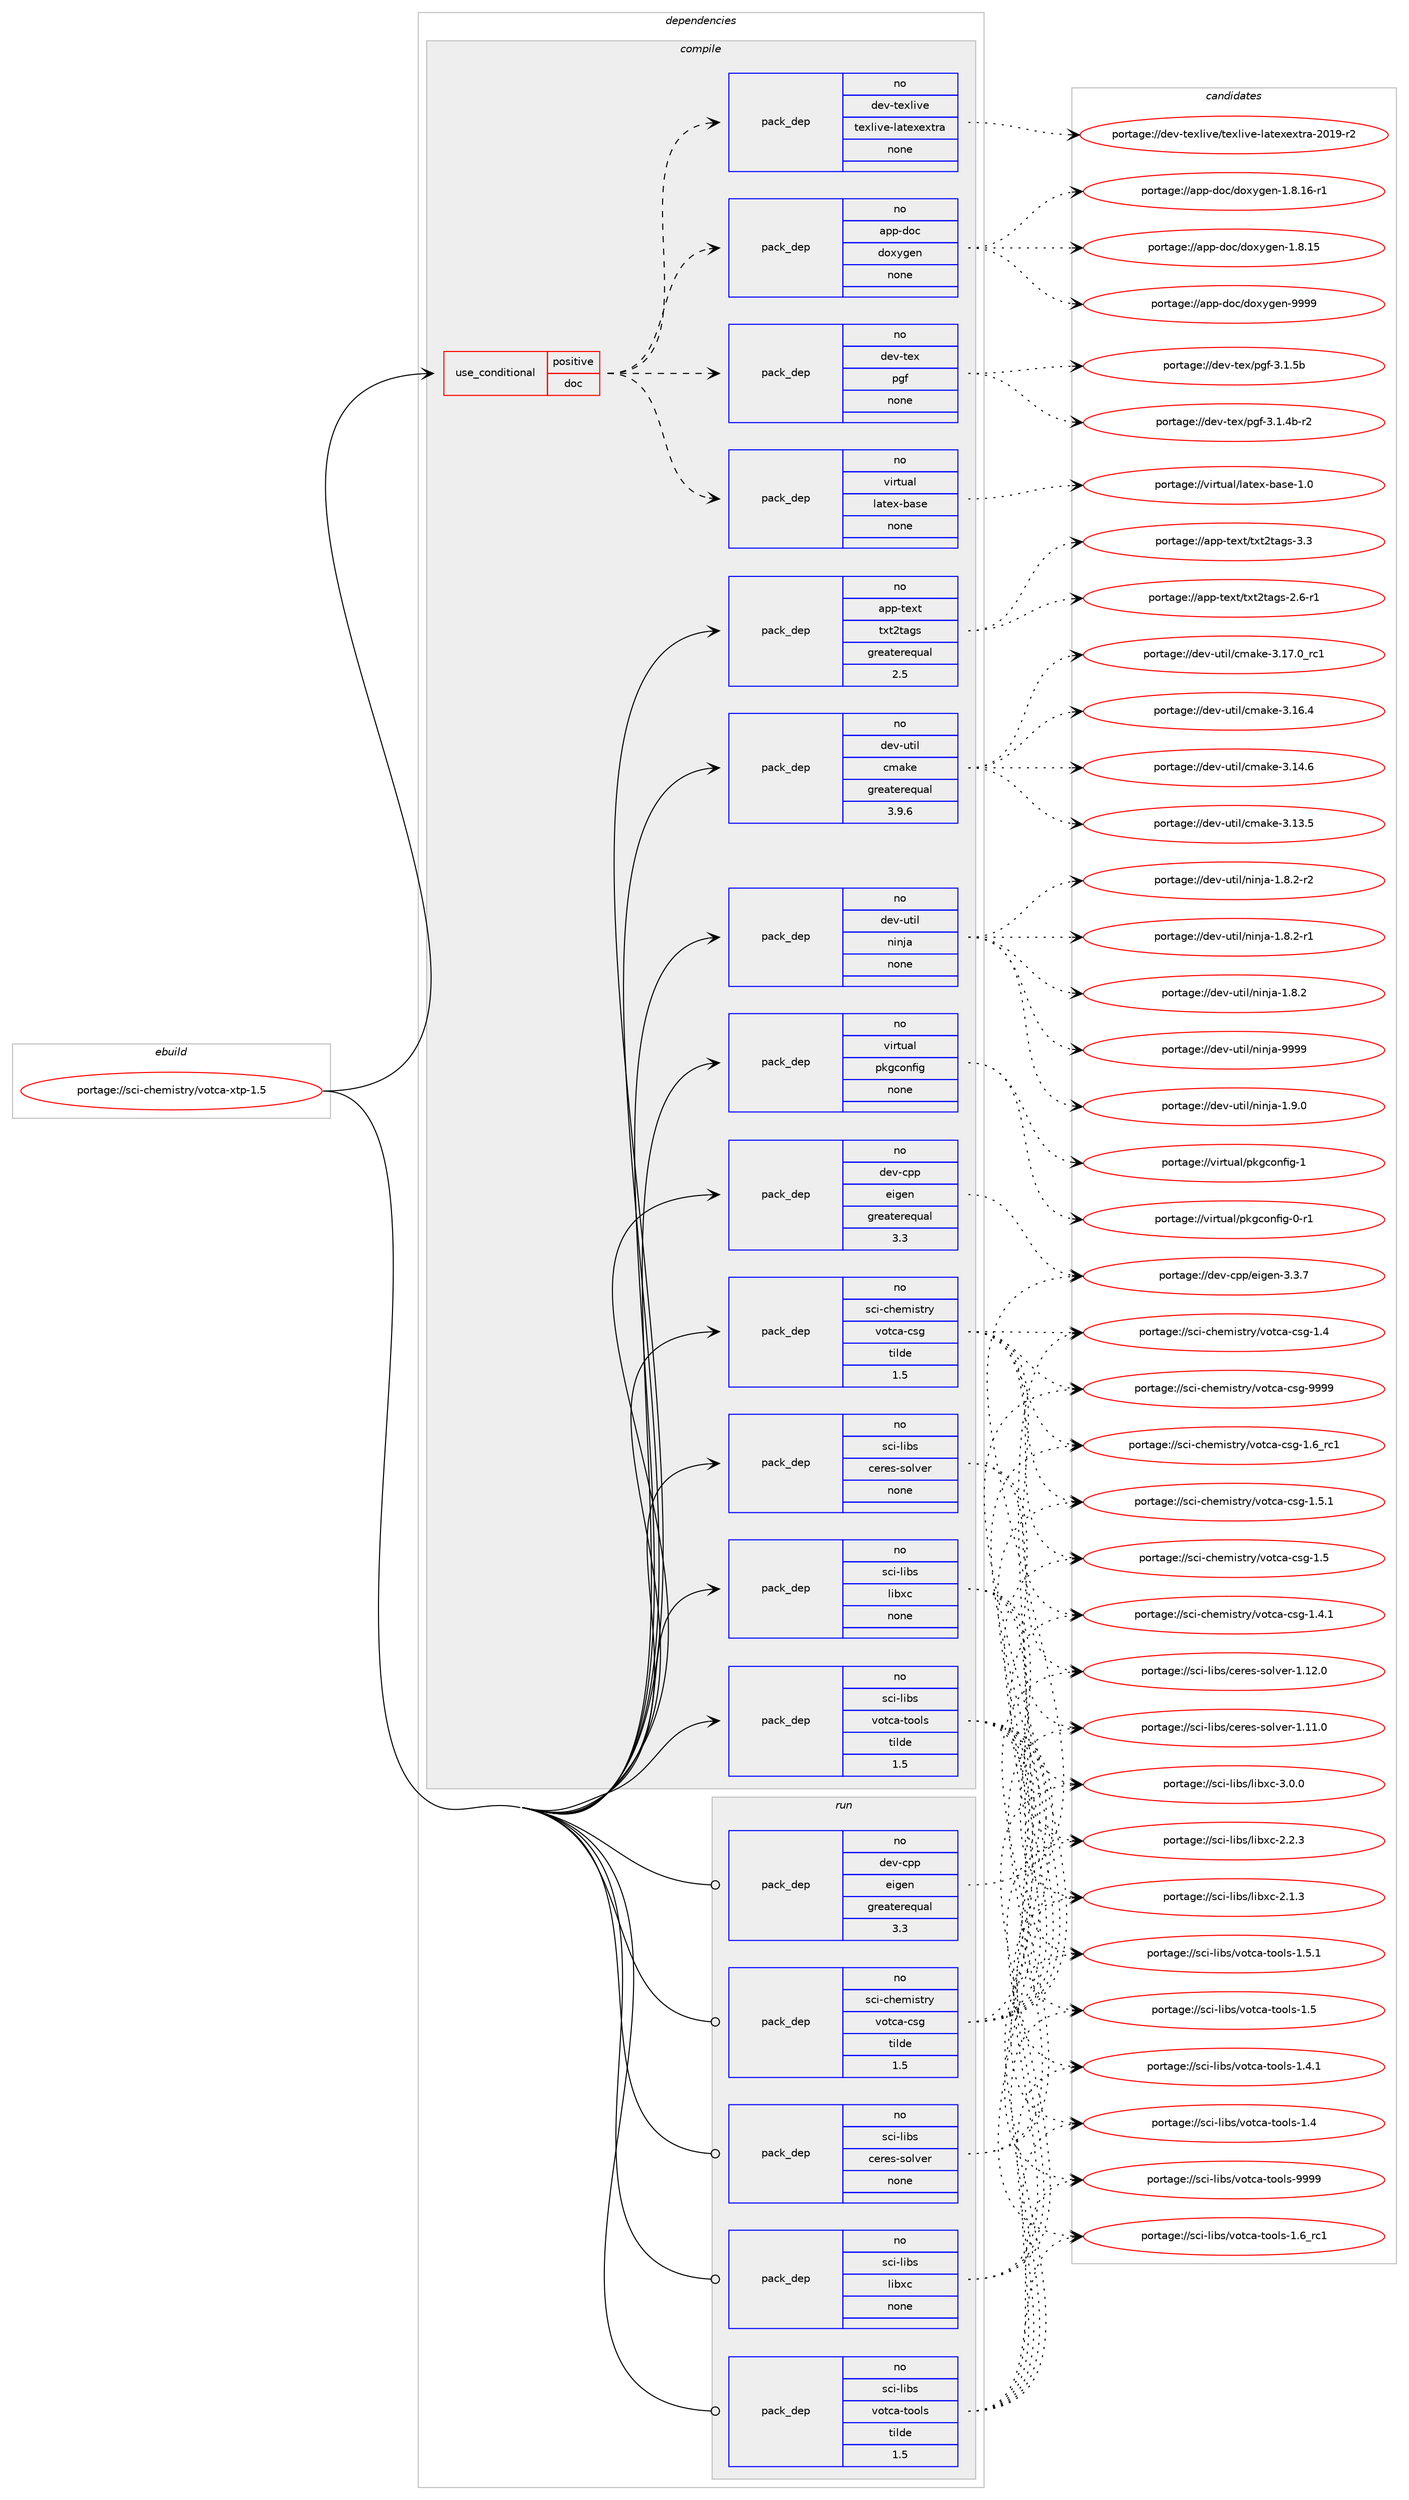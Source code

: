 digraph prolog {

# *************
# Graph options
# *************

newrank=true;
concentrate=true;
compound=true;
graph [rankdir=LR,fontname=Helvetica,fontsize=10,ranksep=1.5];#, ranksep=2.5, nodesep=0.2];
edge  [arrowhead=vee];
node  [fontname=Helvetica,fontsize=10];

# **********
# The ebuild
# **********

subgraph cluster_leftcol {
color=gray;
rank=same;
label=<<i>ebuild</i>>;
id [label="portage://sci-chemistry/votca-xtp-1.5", color=red, width=4, href="../sci-chemistry/votca-xtp-1.5.svg"];
}

# ****************
# The dependencies
# ****************

subgraph cluster_midcol {
color=gray;
label=<<i>dependencies</i>>;
subgraph cluster_compile {
fillcolor="#eeeeee";
style=filled;
label=<<i>compile</i>>;
subgraph cond17416 {
dependency87821 [label=<<TABLE BORDER="0" CELLBORDER="1" CELLSPACING="0" CELLPADDING="4"><TR><TD ROWSPAN="3" CELLPADDING="10">use_conditional</TD></TR><TR><TD>positive</TD></TR><TR><TD>doc</TD></TR></TABLE>>, shape=none, color=red];
subgraph pack68842 {
dependency87822 [label=<<TABLE BORDER="0" CELLBORDER="1" CELLSPACING="0" CELLPADDING="4" WIDTH="220"><TR><TD ROWSPAN="6" CELLPADDING="30">pack_dep</TD></TR><TR><TD WIDTH="110">no</TD></TR><TR><TD>app-doc</TD></TR><TR><TD>doxygen</TD></TR><TR><TD>none</TD></TR><TR><TD></TD></TR></TABLE>>, shape=none, color=blue];
}
dependency87821:e -> dependency87822:w [weight=20,style="dashed",arrowhead="vee"];
subgraph pack68843 {
dependency87823 [label=<<TABLE BORDER="0" CELLBORDER="1" CELLSPACING="0" CELLPADDING="4" WIDTH="220"><TR><TD ROWSPAN="6" CELLPADDING="30">pack_dep</TD></TR><TR><TD WIDTH="110">no</TD></TR><TR><TD>dev-texlive</TD></TR><TR><TD>texlive-latexextra</TD></TR><TR><TD>none</TD></TR><TR><TD></TD></TR></TABLE>>, shape=none, color=blue];
}
dependency87821:e -> dependency87823:w [weight=20,style="dashed",arrowhead="vee"];
subgraph pack68844 {
dependency87824 [label=<<TABLE BORDER="0" CELLBORDER="1" CELLSPACING="0" CELLPADDING="4" WIDTH="220"><TR><TD ROWSPAN="6" CELLPADDING="30">pack_dep</TD></TR><TR><TD WIDTH="110">no</TD></TR><TR><TD>virtual</TD></TR><TR><TD>latex-base</TD></TR><TR><TD>none</TD></TR><TR><TD></TD></TR></TABLE>>, shape=none, color=blue];
}
dependency87821:e -> dependency87824:w [weight=20,style="dashed",arrowhead="vee"];
subgraph pack68845 {
dependency87825 [label=<<TABLE BORDER="0" CELLBORDER="1" CELLSPACING="0" CELLPADDING="4" WIDTH="220"><TR><TD ROWSPAN="6" CELLPADDING="30">pack_dep</TD></TR><TR><TD WIDTH="110">no</TD></TR><TR><TD>dev-tex</TD></TR><TR><TD>pgf</TD></TR><TR><TD>none</TD></TR><TR><TD></TD></TR></TABLE>>, shape=none, color=blue];
}
dependency87821:e -> dependency87825:w [weight=20,style="dashed",arrowhead="vee"];
}
id:e -> dependency87821:w [weight=20,style="solid",arrowhead="vee"];
subgraph pack68846 {
dependency87826 [label=<<TABLE BORDER="0" CELLBORDER="1" CELLSPACING="0" CELLPADDING="4" WIDTH="220"><TR><TD ROWSPAN="6" CELLPADDING="30">pack_dep</TD></TR><TR><TD WIDTH="110">no</TD></TR><TR><TD>app-text</TD></TR><TR><TD>txt2tags</TD></TR><TR><TD>greaterequal</TD></TR><TR><TD>2.5</TD></TR></TABLE>>, shape=none, color=blue];
}
id:e -> dependency87826:w [weight=20,style="solid",arrowhead="vee"];
subgraph pack68847 {
dependency87827 [label=<<TABLE BORDER="0" CELLBORDER="1" CELLSPACING="0" CELLPADDING="4" WIDTH="220"><TR><TD ROWSPAN="6" CELLPADDING="30">pack_dep</TD></TR><TR><TD WIDTH="110">no</TD></TR><TR><TD>dev-cpp</TD></TR><TR><TD>eigen</TD></TR><TR><TD>greaterequal</TD></TR><TR><TD>3.3</TD></TR></TABLE>>, shape=none, color=blue];
}
id:e -> dependency87827:w [weight=20,style="solid",arrowhead="vee"];
subgraph pack68848 {
dependency87828 [label=<<TABLE BORDER="0" CELLBORDER="1" CELLSPACING="0" CELLPADDING="4" WIDTH="220"><TR><TD ROWSPAN="6" CELLPADDING="30">pack_dep</TD></TR><TR><TD WIDTH="110">no</TD></TR><TR><TD>dev-util</TD></TR><TR><TD>cmake</TD></TR><TR><TD>greaterequal</TD></TR><TR><TD>3.9.6</TD></TR></TABLE>>, shape=none, color=blue];
}
id:e -> dependency87828:w [weight=20,style="solid",arrowhead="vee"];
subgraph pack68849 {
dependency87829 [label=<<TABLE BORDER="0" CELLBORDER="1" CELLSPACING="0" CELLPADDING="4" WIDTH="220"><TR><TD ROWSPAN="6" CELLPADDING="30">pack_dep</TD></TR><TR><TD WIDTH="110">no</TD></TR><TR><TD>dev-util</TD></TR><TR><TD>ninja</TD></TR><TR><TD>none</TD></TR><TR><TD></TD></TR></TABLE>>, shape=none, color=blue];
}
id:e -> dependency87829:w [weight=20,style="solid",arrowhead="vee"];
subgraph pack68850 {
dependency87830 [label=<<TABLE BORDER="0" CELLBORDER="1" CELLSPACING="0" CELLPADDING="4" WIDTH="220"><TR><TD ROWSPAN="6" CELLPADDING="30">pack_dep</TD></TR><TR><TD WIDTH="110">no</TD></TR><TR><TD>sci-chemistry</TD></TR><TR><TD>votca-csg</TD></TR><TR><TD>tilde</TD></TR><TR><TD>1.5</TD></TR></TABLE>>, shape=none, color=blue];
}
id:e -> dependency87830:w [weight=20,style="solid",arrowhead="vee"];
subgraph pack68851 {
dependency87831 [label=<<TABLE BORDER="0" CELLBORDER="1" CELLSPACING="0" CELLPADDING="4" WIDTH="220"><TR><TD ROWSPAN="6" CELLPADDING="30">pack_dep</TD></TR><TR><TD WIDTH="110">no</TD></TR><TR><TD>sci-libs</TD></TR><TR><TD>ceres-solver</TD></TR><TR><TD>none</TD></TR><TR><TD></TD></TR></TABLE>>, shape=none, color=blue];
}
id:e -> dependency87831:w [weight=20,style="solid",arrowhead="vee"];
subgraph pack68852 {
dependency87832 [label=<<TABLE BORDER="0" CELLBORDER="1" CELLSPACING="0" CELLPADDING="4" WIDTH="220"><TR><TD ROWSPAN="6" CELLPADDING="30">pack_dep</TD></TR><TR><TD WIDTH="110">no</TD></TR><TR><TD>sci-libs</TD></TR><TR><TD>libxc</TD></TR><TR><TD>none</TD></TR><TR><TD></TD></TR></TABLE>>, shape=none, color=blue];
}
id:e -> dependency87832:w [weight=20,style="solid",arrowhead="vee"];
subgraph pack68853 {
dependency87833 [label=<<TABLE BORDER="0" CELLBORDER="1" CELLSPACING="0" CELLPADDING="4" WIDTH="220"><TR><TD ROWSPAN="6" CELLPADDING="30">pack_dep</TD></TR><TR><TD WIDTH="110">no</TD></TR><TR><TD>sci-libs</TD></TR><TR><TD>votca-tools</TD></TR><TR><TD>tilde</TD></TR><TR><TD>1.5</TD></TR></TABLE>>, shape=none, color=blue];
}
id:e -> dependency87833:w [weight=20,style="solid",arrowhead="vee"];
subgraph pack68854 {
dependency87834 [label=<<TABLE BORDER="0" CELLBORDER="1" CELLSPACING="0" CELLPADDING="4" WIDTH="220"><TR><TD ROWSPAN="6" CELLPADDING="30">pack_dep</TD></TR><TR><TD WIDTH="110">no</TD></TR><TR><TD>virtual</TD></TR><TR><TD>pkgconfig</TD></TR><TR><TD>none</TD></TR><TR><TD></TD></TR></TABLE>>, shape=none, color=blue];
}
id:e -> dependency87834:w [weight=20,style="solid",arrowhead="vee"];
}
subgraph cluster_compileandrun {
fillcolor="#eeeeee";
style=filled;
label=<<i>compile and run</i>>;
}
subgraph cluster_run {
fillcolor="#eeeeee";
style=filled;
label=<<i>run</i>>;
subgraph pack68855 {
dependency87835 [label=<<TABLE BORDER="0" CELLBORDER="1" CELLSPACING="0" CELLPADDING="4" WIDTH="220"><TR><TD ROWSPAN="6" CELLPADDING="30">pack_dep</TD></TR><TR><TD WIDTH="110">no</TD></TR><TR><TD>dev-cpp</TD></TR><TR><TD>eigen</TD></TR><TR><TD>greaterequal</TD></TR><TR><TD>3.3</TD></TR></TABLE>>, shape=none, color=blue];
}
id:e -> dependency87835:w [weight=20,style="solid",arrowhead="odot"];
subgraph pack68856 {
dependency87836 [label=<<TABLE BORDER="0" CELLBORDER="1" CELLSPACING="0" CELLPADDING="4" WIDTH="220"><TR><TD ROWSPAN="6" CELLPADDING="30">pack_dep</TD></TR><TR><TD WIDTH="110">no</TD></TR><TR><TD>sci-chemistry</TD></TR><TR><TD>votca-csg</TD></TR><TR><TD>tilde</TD></TR><TR><TD>1.5</TD></TR></TABLE>>, shape=none, color=blue];
}
id:e -> dependency87836:w [weight=20,style="solid",arrowhead="odot"];
subgraph pack68857 {
dependency87837 [label=<<TABLE BORDER="0" CELLBORDER="1" CELLSPACING="0" CELLPADDING="4" WIDTH="220"><TR><TD ROWSPAN="6" CELLPADDING="30">pack_dep</TD></TR><TR><TD WIDTH="110">no</TD></TR><TR><TD>sci-libs</TD></TR><TR><TD>ceres-solver</TD></TR><TR><TD>none</TD></TR><TR><TD></TD></TR></TABLE>>, shape=none, color=blue];
}
id:e -> dependency87837:w [weight=20,style="solid",arrowhead="odot"];
subgraph pack68858 {
dependency87838 [label=<<TABLE BORDER="0" CELLBORDER="1" CELLSPACING="0" CELLPADDING="4" WIDTH="220"><TR><TD ROWSPAN="6" CELLPADDING="30">pack_dep</TD></TR><TR><TD WIDTH="110">no</TD></TR><TR><TD>sci-libs</TD></TR><TR><TD>libxc</TD></TR><TR><TD>none</TD></TR><TR><TD></TD></TR></TABLE>>, shape=none, color=blue];
}
id:e -> dependency87838:w [weight=20,style="solid",arrowhead="odot"];
subgraph pack68859 {
dependency87839 [label=<<TABLE BORDER="0" CELLBORDER="1" CELLSPACING="0" CELLPADDING="4" WIDTH="220"><TR><TD ROWSPAN="6" CELLPADDING="30">pack_dep</TD></TR><TR><TD WIDTH="110">no</TD></TR><TR><TD>sci-libs</TD></TR><TR><TD>votca-tools</TD></TR><TR><TD>tilde</TD></TR><TR><TD>1.5</TD></TR></TABLE>>, shape=none, color=blue];
}
id:e -> dependency87839:w [weight=20,style="solid",arrowhead="odot"];
}
}

# **************
# The candidates
# **************

subgraph cluster_choices {
rank=same;
color=gray;
label=<<i>candidates</i>>;

subgraph choice68842 {
color=black;
nodesep=1;
choice971121124510011199471001111201211031011104557575757 [label="portage://app-doc/doxygen-9999", color=red, width=4,href="../app-doc/doxygen-9999.svg"];
choice97112112451001119947100111120121103101110454946564649544511449 [label="portage://app-doc/doxygen-1.8.16-r1", color=red, width=4,href="../app-doc/doxygen-1.8.16-r1.svg"];
choice9711211245100111994710011112012110310111045494656464953 [label="portage://app-doc/doxygen-1.8.15", color=red, width=4,href="../app-doc/doxygen-1.8.15.svg"];
dependency87822:e -> choice971121124510011199471001111201211031011104557575757:w [style=dotted,weight="100"];
dependency87822:e -> choice97112112451001119947100111120121103101110454946564649544511449:w [style=dotted,weight="100"];
dependency87822:e -> choice9711211245100111994710011112012110310111045494656464953:w [style=dotted,weight="100"];
}
subgraph choice68843 {
color=black;
nodesep=1;
choice100101118451161011201081051181014711610112010810511810145108971161011201011201161149745504849574511450 [label="portage://dev-texlive/texlive-latexextra-2019-r2", color=red, width=4,href="../dev-texlive/texlive-latexextra-2019-r2.svg"];
dependency87823:e -> choice100101118451161011201081051181014711610112010810511810145108971161011201011201161149745504849574511450:w [style=dotted,weight="100"];
}
subgraph choice68844 {
color=black;
nodesep=1;
choice11810511411611797108471089711610112045989711510145494648 [label="portage://virtual/latex-base-1.0", color=red, width=4,href="../virtual/latex-base-1.0.svg"];
dependency87824:e -> choice11810511411611797108471089711610112045989711510145494648:w [style=dotted,weight="100"];
}
subgraph choice68845 {
color=black;
nodesep=1;
choice100101118451161011204711210310245514649465398 [label="portage://dev-tex/pgf-3.1.5b", color=red, width=4,href="../dev-tex/pgf-3.1.5b.svg"];
choice1001011184511610112047112103102455146494652984511450 [label="portage://dev-tex/pgf-3.1.4b-r2", color=red, width=4,href="../dev-tex/pgf-3.1.4b-r2.svg"];
dependency87825:e -> choice100101118451161011204711210310245514649465398:w [style=dotted,weight="100"];
dependency87825:e -> choice1001011184511610112047112103102455146494652984511450:w [style=dotted,weight="100"];
}
subgraph choice68846 {
color=black;
nodesep=1;
choice971121124511610112011647116120116501169710311545514651 [label="portage://app-text/txt2tags-3.3", color=red, width=4,href="../app-text/txt2tags-3.3.svg"];
choice9711211245116101120116471161201165011697103115455046544511449 [label="portage://app-text/txt2tags-2.6-r1", color=red, width=4,href="../app-text/txt2tags-2.6-r1.svg"];
dependency87826:e -> choice971121124511610112011647116120116501169710311545514651:w [style=dotted,weight="100"];
dependency87826:e -> choice9711211245116101120116471161201165011697103115455046544511449:w [style=dotted,weight="100"];
}
subgraph choice68847 {
color=black;
nodesep=1;
choice100101118459911211247101105103101110455146514655 [label="portage://dev-cpp/eigen-3.3.7", color=red, width=4,href="../dev-cpp/eigen-3.3.7.svg"];
dependency87827:e -> choice100101118459911211247101105103101110455146514655:w [style=dotted,weight="100"];
}
subgraph choice68848 {
color=black;
nodesep=1;
choice1001011184511711610510847991099710710145514649554648951149949 [label="portage://dev-util/cmake-3.17.0_rc1", color=red, width=4,href="../dev-util/cmake-3.17.0_rc1.svg"];
choice1001011184511711610510847991099710710145514649544652 [label="portage://dev-util/cmake-3.16.4", color=red, width=4,href="../dev-util/cmake-3.16.4.svg"];
choice1001011184511711610510847991099710710145514649524654 [label="portage://dev-util/cmake-3.14.6", color=red, width=4,href="../dev-util/cmake-3.14.6.svg"];
choice1001011184511711610510847991099710710145514649514653 [label="portage://dev-util/cmake-3.13.5", color=red, width=4,href="../dev-util/cmake-3.13.5.svg"];
dependency87828:e -> choice1001011184511711610510847991099710710145514649554648951149949:w [style=dotted,weight="100"];
dependency87828:e -> choice1001011184511711610510847991099710710145514649544652:w [style=dotted,weight="100"];
dependency87828:e -> choice1001011184511711610510847991099710710145514649524654:w [style=dotted,weight="100"];
dependency87828:e -> choice1001011184511711610510847991099710710145514649514653:w [style=dotted,weight="100"];
}
subgraph choice68849 {
color=black;
nodesep=1;
choice1001011184511711610510847110105110106974557575757 [label="portage://dev-util/ninja-9999", color=red, width=4,href="../dev-util/ninja-9999.svg"];
choice100101118451171161051084711010511010697454946574648 [label="portage://dev-util/ninja-1.9.0", color=red, width=4,href="../dev-util/ninja-1.9.0.svg"];
choice1001011184511711610510847110105110106974549465646504511450 [label="portage://dev-util/ninja-1.8.2-r2", color=red, width=4,href="../dev-util/ninja-1.8.2-r2.svg"];
choice1001011184511711610510847110105110106974549465646504511449 [label="portage://dev-util/ninja-1.8.2-r1", color=red, width=4,href="../dev-util/ninja-1.8.2-r1.svg"];
choice100101118451171161051084711010511010697454946564650 [label="portage://dev-util/ninja-1.8.2", color=red, width=4,href="../dev-util/ninja-1.8.2.svg"];
dependency87829:e -> choice1001011184511711610510847110105110106974557575757:w [style=dotted,weight="100"];
dependency87829:e -> choice100101118451171161051084711010511010697454946574648:w [style=dotted,weight="100"];
dependency87829:e -> choice1001011184511711610510847110105110106974549465646504511450:w [style=dotted,weight="100"];
dependency87829:e -> choice1001011184511711610510847110105110106974549465646504511449:w [style=dotted,weight="100"];
dependency87829:e -> choice100101118451171161051084711010511010697454946564650:w [style=dotted,weight="100"];
}
subgraph choice68850 {
color=black;
nodesep=1;
choice11599105459910410110910511511611412147118111116999745991151034557575757 [label="portage://sci-chemistry/votca-csg-9999", color=red, width=4,href="../sci-chemistry/votca-csg-9999.svg"];
choice115991054599104101109105115116114121471181111169997459911510345494654951149949 [label="portage://sci-chemistry/votca-csg-1.6_rc1", color=red, width=4,href="../sci-chemistry/votca-csg-1.6_rc1.svg"];
choice1159910545991041011091051151161141214711811111699974599115103454946534649 [label="portage://sci-chemistry/votca-csg-1.5.1", color=red, width=4,href="../sci-chemistry/votca-csg-1.5.1.svg"];
choice115991054599104101109105115116114121471181111169997459911510345494653 [label="portage://sci-chemistry/votca-csg-1.5", color=red, width=4,href="../sci-chemistry/votca-csg-1.5.svg"];
choice1159910545991041011091051151161141214711811111699974599115103454946524649 [label="portage://sci-chemistry/votca-csg-1.4.1", color=red, width=4,href="../sci-chemistry/votca-csg-1.4.1.svg"];
choice115991054599104101109105115116114121471181111169997459911510345494652 [label="portage://sci-chemistry/votca-csg-1.4", color=red, width=4,href="../sci-chemistry/votca-csg-1.4.svg"];
dependency87830:e -> choice11599105459910410110910511511611412147118111116999745991151034557575757:w [style=dotted,weight="100"];
dependency87830:e -> choice115991054599104101109105115116114121471181111169997459911510345494654951149949:w [style=dotted,weight="100"];
dependency87830:e -> choice1159910545991041011091051151161141214711811111699974599115103454946534649:w [style=dotted,weight="100"];
dependency87830:e -> choice115991054599104101109105115116114121471181111169997459911510345494653:w [style=dotted,weight="100"];
dependency87830:e -> choice1159910545991041011091051151161141214711811111699974599115103454946524649:w [style=dotted,weight="100"];
dependency87830:e -> choice115991054599104101109105115116114121471181111169997459911510345494652:w [style=dotted,weight="100"];
}
subgraph choice68851 {
color=black;
nodesep=1;
choice11599105451081059811547991011141011154511511110811810111445494649504648 [label="portage://sci-libs/ceres-solver-1.12.0", color=red, width=4,href="../sci-libs/ceres-solver-1.12.0.svg"];
choice11599105451081059811547991011141011154511511110811810111445494649494648 [label="portage://sci-libs/ceres-solver-1.11.0", color=red, width=4,href="../sci-libs/ceres-solver-1.11.0.svg"];
dependency87831:e -> choice11599105451081059811547991011141011154511511110811810111445494649504648:w [style=dotted,weight="100"];
dependency87831:e -> choice11599105451081059811547991011141011154511511110811810111445494649494648:w [style=dotted,weight="100"];
}
subgraph choice68852 {
color=black;
nodesep=1;
choice115991054510810598115471081059812099455146484648 [label="portage://sci-libs/libxc-3.0.0", color=red, width=4,href="../sci-libs/libxc-3.0.0.svg"];
choice115991054510810598115471081059812099455046504651 [label="portage://sci-libs/libxc-2.2.3", color=red, width=4,href="../sci-libs/libxc-2.2.3.svg"];
choice115991054510810598115471081059812099455046494651 [label="portage://sci-libs/libxc-2.1.3", color=red, width=4,href="../sci-libs/libxc-2.1.3.svg"];
dependency87832:e -> choice115991054510810598115471081059812099455146484648:w [style=dotted,weight="100"];
dependency87832:e -> choice115991054510810598115471081059812099455046504651:w [style=dotted,weight="100"];
dependency87832:e -> choice115991054510810598115471081059812099455046494651:w [style=dotted,weight="100"];
}
subgraph choice68853 {
color=black;
nodesep=1;
choice115991054510810598115471181111169997451161111111081154557575757 [label="portage://sci-libs/votca-tools-9999", color=red, width=4,href="../sci-libs/votca-tools-9999.svg"];
choice1159910545108105981154711811111699974511611111110811545494654951149949 [label="portage://sci-libs/votca-tools-1.6_rc1", color=red, width=4,href="../sci-libs/votca-tools-1.6_rc1.svg"];
choice11599105451081059811547118111116999745116111111108115454946534649 [label="portage://sci-libs/votca-tools-1.5.1", color=red, width=4,href="../sci-libs/votca-tools-1.5.1.svg"];
choice1159910545108105981154711811111699974511611111110811545494653 [label="portage://sci-libs/votca-tools-1.5", color=red, width=4,href="../sci-libs/votca-tools-1.5.svg"];
choice11599105451081059811547118111116999745116111111108115454946524649 [label="portage://sci-libs/votca-tools-1.4.1", color=red, width=4,href="../sci-libs/votca-tools-1.4.1.svg"];
choice1159910545108105981154711811111699974511611111110811545494652 [label="portage://sci-libs/votca-tools-1.4", color=red, width=4,href="../sci-libs/votca-tools-1.4.svg"];
dependency87833:e -> choice115991054510810598115471181111169997451161111111081154557575757:w [style=dotted,weight="100"];
dependency87833:e -> choice1159910545108105981154711811111699974511611111110811545494654951149949:w [style=dotted,weight="100"];
dependency87833:e -> choice11599105451081059811547118111116999745116111111108115454946534649:w [style=dotted,weight="100"];
dependency87833:e -> choice1159910545108105981154711811111699974511611111110811545494653:w [style=dotted,weight="100"];
dependency87833:e -> choice11599105451081059811547118111116999745116111111108115454946524649:w [style=dotted,weight="100"];
dependency87833:e -> choice1159910545108105981154711811111699974511611111110811545494652:w [style=dotted,weight="100"];
}
subgraph choice68854 {
color=black;
nodesep=1;
choice1181051141161179710847112107103991111101021051034549 [label="portage://virtual/pkgconfig-1", color=red, width=4,href="../virtual/pkgconfig-1.svg"];
choice11810511411611797108471121071039911111010210510345484511449 [label="portage://virtual/pkgconfig-0-r1", color=red, width=4,href="../virtual/pkgconfig-0-r1.svg"];
dependency87834:e -> choice1181051141161179710847112107103991111101021051034549:w [style=dotted,weight="100"];
dependency87834:e -> choice11810511411611797108471121071039911111010210510345484511449:w [style=dotted,weight="100"];
}
subgraph choice68855 {
color=black;
nodesep=1;
choice100101118459911211247101105103101110455146514655 [label="portage://dev-cpp/eigen-3.3.7", color=red, width=4,href="../dev-cpp/eigen-3.3.7.svg"];
dependency87835:e -> choice100101118459911211247101105103101110455146514655:w [style=dotted,weight="100"];
}
subgraph choice68856 {
color=black;
nodesep=1;
choice11599105459910410110910511511611412147118111116999745991151034557575757 [label="portage://sci-chemistry/votca-csg-9999", color=red, width=4,href="../sci-chemistry/votca-csg-9999.svg"];
choice115991054599104101109105115116114121471181111169997459911510345494654951149949 [label="portage://sci-chemistry/votca-csg-1.6_rc1", color=red, width=4,href="../sci-chemistry/votca-csg-1.6_rc1.svg"];
choice1159910545991041011091051151161141214711811111699974599115103454946534649 [label="portage://sci-chemistry/votca-csg-1.5.1", color=red, width=4,href="../sci-chemistry/votca-csg-1.5.1.svg"];
choice115991054599104101109105115116114121471181111169997459911510345494653 [label="portage://sci-chemistry/votca-csg-1.5", color=red, width=4,href="../sci-chemistry/votca-csg-1.5.svg"];
choice1159910545991041011091051151161141214711811111699974599115103454946524649 [label="portage://sci-chemistry/votca-csg-1.4.1", color=red, width=4,href="../sci-chemistry/votca-csg-1.4.1.svg"];
choice115991054599104101109105115116114121471181111169997459911510345494652 [label="portage://sci-chemistry/votca-csg-1.4", color=red, width=4,href="../sci-chemistry/votca-csg-1.4.svg"];
dependency87836:e -> choice11599105459910410110910511511611412147118111116999745991151034557575757:w [style=dotted,weight="100"];
dependency87836:e -> choice115991054599104101109105115116114121471181111169997459911510345494654951149949:w [style=dotted,weight="100"];
dependency87836:e -> choice1159910545991041011091051151161141214711811111699974599115103454946534649:w [style=dotted,weight="100"];
dependency87836:e -> choice115991054599104101109105115116114121471181111169997459911510345494653:w [style=dotted,weight="100"];
dependency87836:e -> choice1159910545991041011091051151161141214711811111699974599115103454946524649:w [style=dotted,weight="100"];
dependency87836:e -> choice115991054599104101109105115116114121471181111169997459911510345494652:w [style=dotted,weight="100"];
}
subgraph choice68857 {
color=black;
nodesep=1;
choice11599105451081059811547991011141011154511511110811810111445494649504648 [label="portage://sci-libs/ceres-solver-1.12.0", color=red, width=4,href="../sci-libs/ceres-solver-1.12.0.svg"];
choice11599105451081059811547991011141011154511511110811810111445494649494648 [label="portage://sci-libs/ceres-solver-1.11.0", color=red, width=4,href="../sci-libs/ceres-solver-1.11.0.svg"];
dependency87837:e -> choice11599105451081059811547991011141011154511511110811810111445494649504648:w [style=dotted,weight="100"];
dependency87837:e -> choice11599105451081059811547991011141011154511511110811810111445494649494648:w [style=dotted,weight="100"];
}
subgraph choice68858 {
color=black;
nodesep=1;
choice115991054510810598115471081059812099455146484648 [label="portage://sci-libs/libxc-3.0.0", color=red, width=4,href="../sci-libs/libxc-3.0.0.svg"];
choice115991054510810598115471081059812099455046504651 [label="portage://sci-libs/libxc-2.2.3", color=red, width=4,href="../sci-libs/libxc-2.2.3.svg"];
choice115991054510810598115471081059812099455046494651 [label="portage://sci-libs/libxc-2.1.3", color=red, width=4,href="../sci-libs/libxc-2.1.3.svg"];
dependency87838:e -> choice115991054510810598115471081059812099455146484648:w [style=dotted,weight="100"];
dependency87838:e -> choice115991054510810598115471081059812099455046504651:w [style=dotted,weight="100"];
dependency87838:e -> choice115991054510810598115471081059812099455046494651:w [style=dotted,weight="100"];
}
subgraph choice68859 {
color=black;
nodesep=1;
choice115991054510810598115471181111169997451161111111081154557575757 [label="portage://sci-libs/votca-tools-9999", color=red, width=4,href="../sci-libs/votca-tools-9999.svg"];
choice1159910545108105981154711811111699974511611111110811545494654951149949 [label="portage://sci-libs/votca-tools-1.6_rc1", color=red, width=4,href="../sci-libs/votca-tools-1.6_rc1.svg"];
choice11599105451081059811547118111116999745116111111108115454946534649 [label="portage://sci-libs/votca-tools-1.5.1", color=red, width=4,href="../sci-libs/votca-tools-1.5.1.svg"];
choice1159910545108105981154711811111699974511611111110811545494653 [label="portage://sci-libs/votca-tools-1.5", color=red, width=4,href="../sci-libs/votca-tools-1.5.svg"];
choice11599105451081059811547118111116999745116111111108115454946524649 [label="portage://sci-libs/votca-tools-1.4.1", color=red, width=4,href="../sci-libs/votca-tools-1.4.1.svg"];
choice1159910545108105981154711811111699974511611111110811545494652 [label="portage://sci-libs/votca-tools-1.4", color=red, width=4,href="../sci-libs/votca-tools-1.4.svg"];
dependency87839:e -> choice115991054510810598115471181111169997451161111111081154557575757:w [style=dotted,weight="100"];
dependency87839:e -> choice1159910545108105981154711811111699974511611111110811545494654951149949:w [style=dotted,weight="100"];
dependency87839:e -> choice11599105451081059811547118111116999745116111111108115454946534649:w [style=dotted,weight="100"];
dependency87839:e -> choice1159910545108105981154711811111699974511611111110811545494653:w [style=dotted,weight="100"];
dependency87839:e -> choice11599105451081059811547118111116999745116111111108115454946524649:w [style=dotted,weight="100"];
dependency87839:e -> choice1159910545108105981154711811111699974511611111110811545494652:w [style=dotted,weight="100"];
}
}

}
